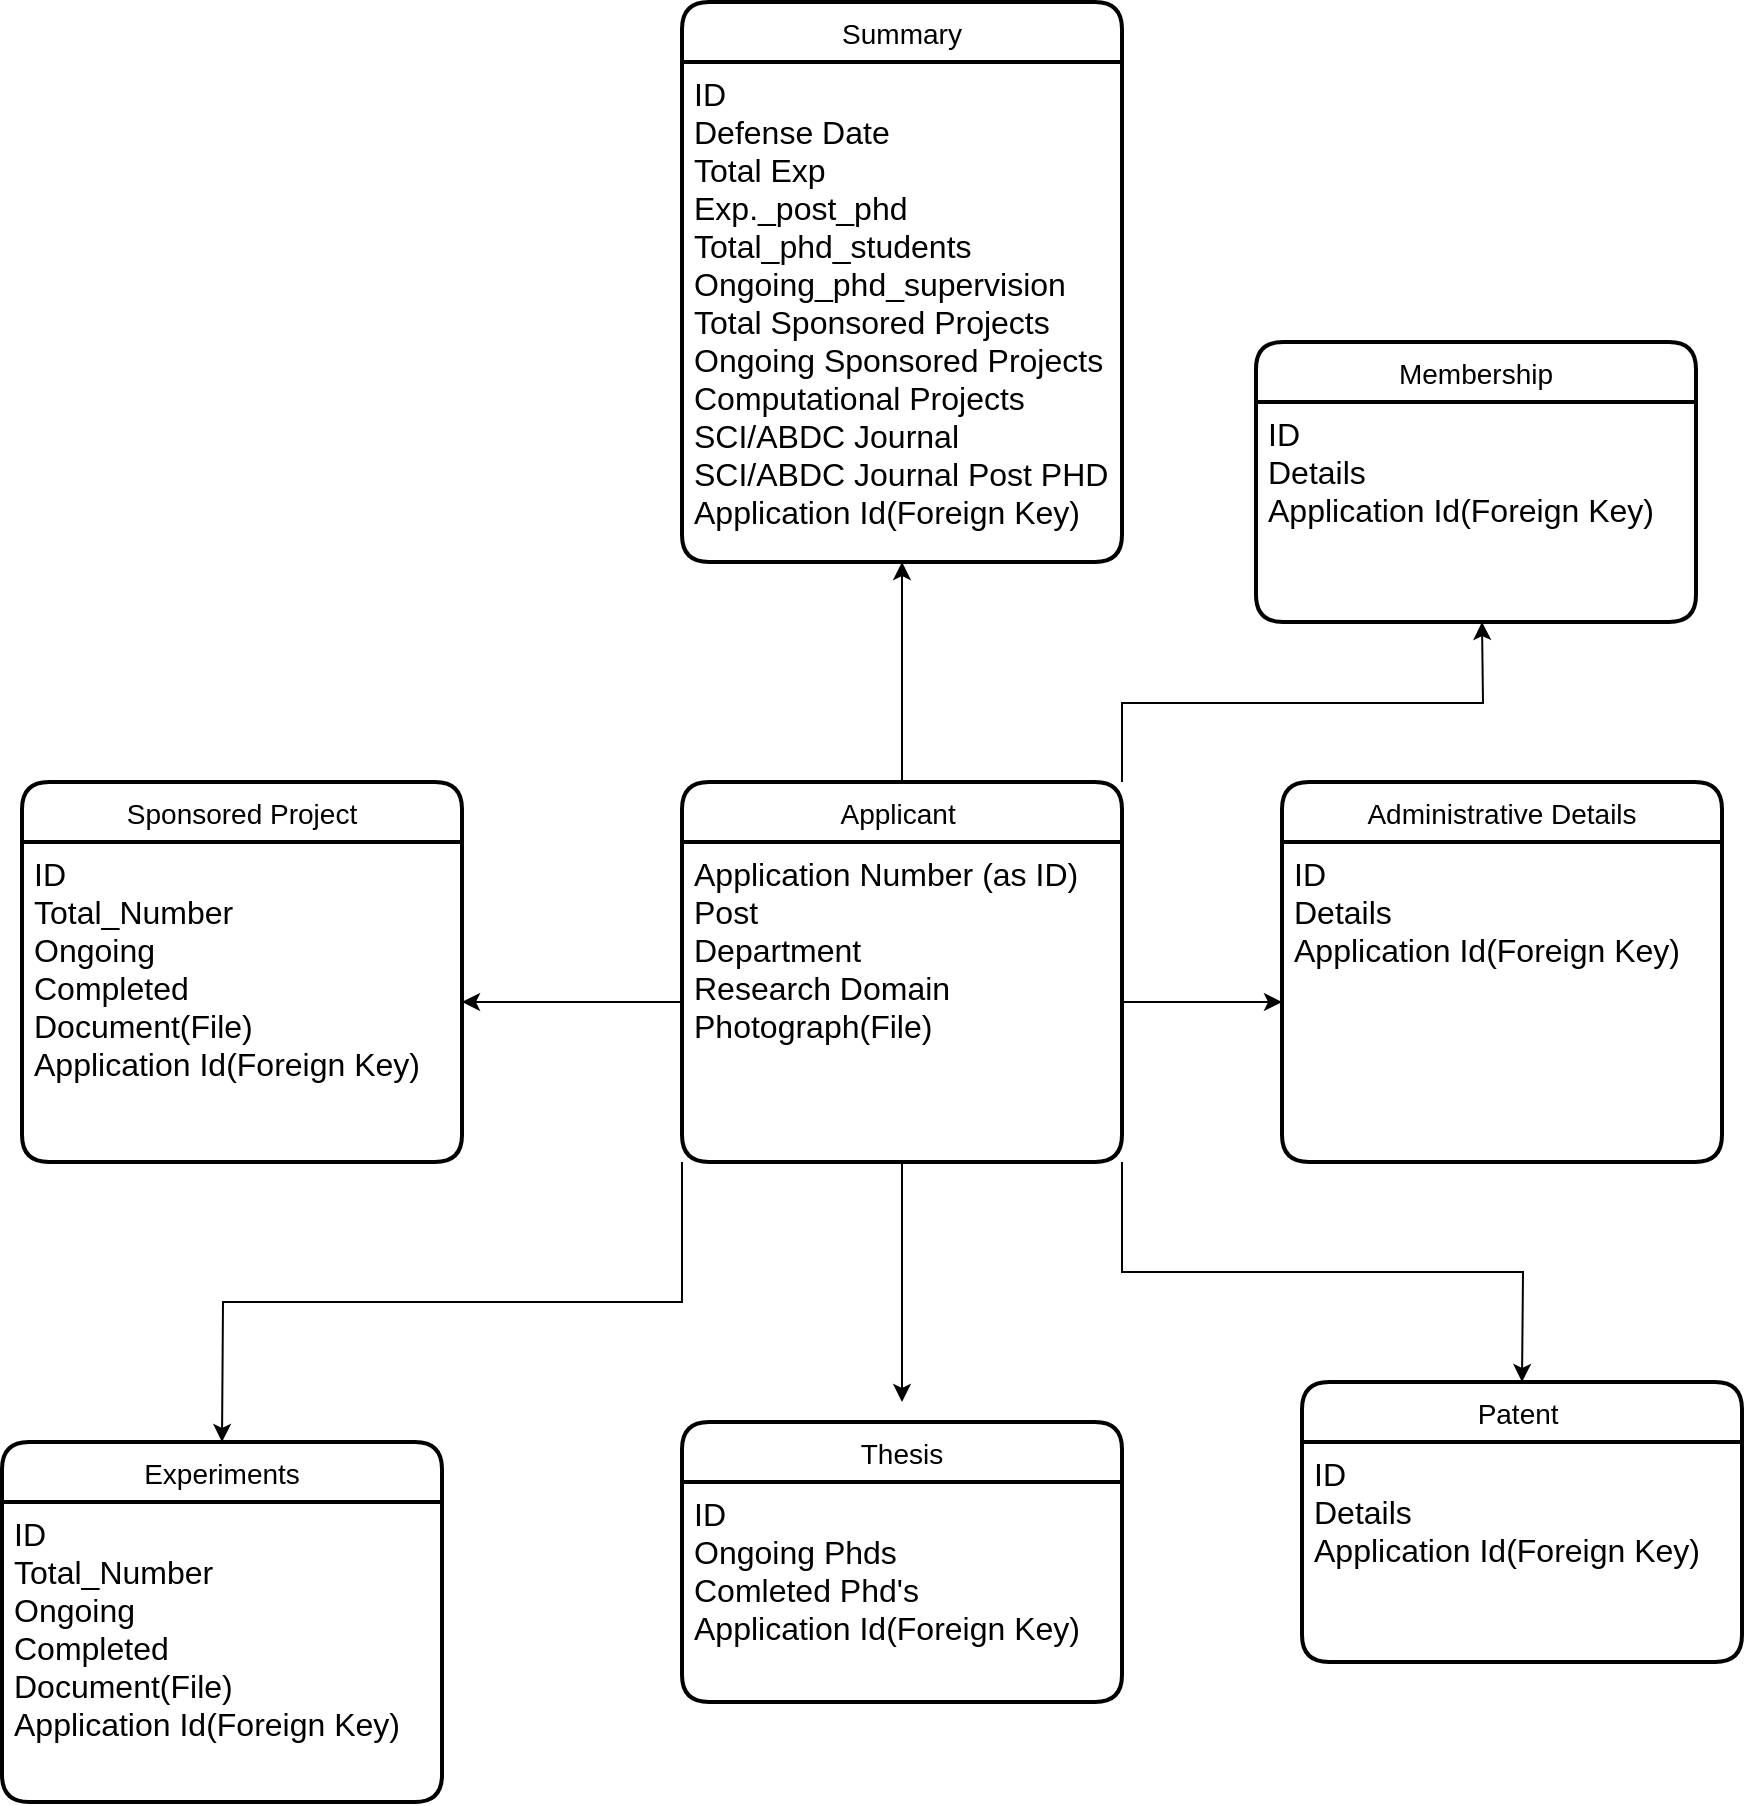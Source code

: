 <mxfile version="14.6.6" type="github">
  <diagram id="C5RBs43oDa-KdzZeNtuy" name="Page-1">
    <mxGraphModel dx="2177" dy="1943" grid="1" gridSize="10" guides="1" tooltips="1" connect="1" arrows="1" fold="1" page="1" pageScale="1" pageWidth="827" pageHeight="1169" math="0" shadow="0">
      <root>
        <mxCell id="WIyWlLk6GJQsqaUBKTNV-0" />
        <mxCell id="WIyWlLk6GJQsqaUBKTNV-1" parent="WIyWlLk6GJQsqaUBKTNV-0" />
        <mxCell id="6I0VVSI5k4A_mjNZAuqt-23" style="edgeStyle=orthogonalEdgeStyle;rounded=0;orthogonalLoop=1;jettySize=auto;html=1;exitX=1;exitY=0;exitDx=0;exitDy=0;" parent="WIyWlLk6GJQsqaUBKTNV-1" source="6I0VVSI5k4A_mjNZAuqt-0" edge="1">
          <mxGeometry relative="1" as="geometry">
            <mxPoint x="720" y="200" as="targetPoint" />
          </mxGeometry>
        </mxCell>
        <mxCell id="6I0VVSI5k4A_mjNZAuqt-27" style="edgeStyle=orthogonalEdgeStyle;rounded=0;orthogonalLoop=1;jettySize=auto;html=1;exitX=0.5;exitY=0;exitDx=0;exitDy=0;" parent="WIyWlLk6GJQsqaUBKTNV-1" source="6I0VVSI5k4A_mjNZAuqt-0" edge="1">
          <mxGeometry relative="1" as="geometry">
            <mxPoint x="430" y="170" as="targetPoint" />
          </mxGeometry>
        </mxCell>
        <mxCell id="6I0VVSI5k4A_mjNZAuqt-0" value="Applicant " style="swimlane;childLayout=stackLayout;horizontal=1;startSize=30;horizontalStack=0;rounded=1;fontSize=14;fontStyle=0;strokeWidth=2;resizeParent=0;resizeLast=1;shadow=0;dashed=0;align=center;fontFamily=Helvetica;gradientColor=#ffffff;" parent="WIyWlLk6GJQsqaUBKTNV-1" vertex="1">
          <mxGeometry x="320" y="280" width="220" height="190" as="geometry" />
        </mxCell>
        <mxCell id="6I0VVSI5k4A_mjNZAuqt-1" value="Application Number (as ID)&#xa;Post&#xa;Department&#xa;Research Domain&#xa;Photograph(File)" style="align=left;strokeColor=none;fillColor=none;spacingLeft=4;fontSize=16;verticalAlign=top;resizable=0;rotatable=0;part=1;" parent="6I0VVSI5k4A_mjNZAuqt-0" vertex="1">
          <mxGeometry y="30" width="220" height="160" as="geometry" />
        </mxCell>
        <mxCell id="6I0VVSI5k4A_mjNZAuqt-7" value="Thesis" style="swimlane;childLayout=stackLayout;horizontal=1;startSize=30;horizontalStack=0;rounded=1;fontSize=14;fontStyle=0;strokeWidth=2;resizeParent=0;resizeLast=1;shadow=0;dashed=0;align=center;fontFamily=Helvetica;gradientColor=#ffffff;" parent="WIyWlLk6GJQsqaUBKTNV-1" vertex="1">
          <mxGeometry x="320" y="600" width="220" height="140" as="geometry" />
        </mxCell>
        <mxCell id="6I0VVSI5k4A_mjNZAuqt-8" value="ID&#xa;Ongoing Phds&#xa;Comleted Phd&#39;s&#xa;Application Id(Foreign Key)" style="align=left;strokeColor=none;fillColor=none;spacingLeft=4;fontSize=16;verticalAlign=top;resizable=0;rotatable=0;part=1;" parent="6I0VVSI5k4A_mjNZAuqt-7" vertex="1">
          <mxGeometry y="30" width="220" height="110" as="geometry" />
        </mxCell>
        <mxCell id="6I0VVSI5k4A_mjNZAuqt-10" style="edgeStyle=orthogonalEdgeStyle;rounded=0;orthogonalLoop=1;jettySize=auto;html=1;" parent="WIyWlLk6GJQsqaUBKTNV-1" source="6I0VVSI5k4A_mjNZAuqt-1" edge="1">
          <mxGeometry relative="1" as="geometry">
            <mxPoint x="430" y="590" as="targetPoint" />
          </mxGeometry>
        </mxCell>
        <mxCell id="6I0VVSI5k4A_mjNZAuqt-11" style="edgeStyle=orthogonalEdgeStyle;rounded=0;orthogonalLoop=1;jettySize=auto;html=1;" parent="WIyWlLk6GJQsqaUBKTNV-1" source="6I0VVSI5k4A_mjNZAuqt-1" edge="1">
          <mxGeometry relative="1" as="geometry">
            <mxPoint x="620" y="390" as="targetPoint" />
          </mxGeometry>
        </mxCell>
        <mxCell id="6I0VVSI5k4A_mjNZAuqt-12" value="Administrative Details" style="swimlane;childLayout=stackLayout;horizontal=1;startSize=30;horizontalStack=0;rounded=1;fontSize=14;fontStyle=0;strokeWidth=2;resizeParent=0;resizeLast=1;shadow=0;dashed=0;align=center;fontFamily=Helvetica;gradientColor=#ffffff;" parent="WIyWlLk6GJQsqaUBKTNV-1" vertex="1">
          <mxGeometry x="620" y="280" width="220" height="190" as="geometry" />
        </mxCell>
        <mxCell id="6I0VVSI5k4A_mjNZAuqt-13" value="ID&#xa;Details&#xa;Application Id(Foreign Key)" style="align=left;strokeColor=none;fillColor=none;spacingLeft=4;fontSize=16;verticalAlign=top;resizable=0;rotatable=0;part=1;" parent="6I0VVSI5k4A_mjNZAuqt-12" vertex="1">
          <mxGeometry y="30" width="220" height="160" as="geometry" />
        </mxCell>
        <mxCell id="6I0VVSI5k4A_mjNZAuqt-14" style="edgeStyle=orthogonalEdgeStyle;rounded=0;orthogonalLoop=1;jettySize=auto;html=1;" parent="WIyWlLk6GJQsqaUBKTNV-1" source="6I0VVSI5k4A_mjNZAuqt-1" edge="1">
          <mxGeometry relative="1" as="geometry">
            <mxPoint x="210" y="390" as="targetPoint" />
          </mxGeometry>
        </mxCell>
        <mxCell id="6I0VVSI5k4A_mjNZAuqt-15" value="Sponsored Project" style="swimlane;childLayout=stackLayout;horizontal=1;startSize=30;horizontalStack=0;rounded=1;fontSize=14;fontStyle=0;strokeWidth=2;resizeParent=0;resizeLast=1;shadow=0;dashed=0;align=center;fontFamily=Helvetica;gradientColor=#ffffff;" parent="WIyWlLk6GJQsqaUBKTNV-1" vertex="1">
          <mxGeometry x="-10" y="280" width="220" height="190" as="geometry" />
        </mxCell>
        <mxCell id="6I0VVSI5k4A_mjNZAuqt-16" value="ID&#xa;Total_Number&#xa;Ongoing &#xa;Completed&#xa;Document(File)&#xa;Application Id(Foreign Key)" style="align=left;strokeColor=none;fillColor=none;spacingLeft=4;fontSize=16;verticalAlign=top;resizable=0;rotatable=0;part=1;" parent="6I0VVSI5k4A_mjNZAuqt-15" vertex="1">
          <mxGeometry y="30" width="220" height="160" as="geometry" />
        </mxCell>
        <mxCell id="6I0VVSI5k4A_mjNZAuqt-17" style="edgeStyle=orthogonalEdgeStyle;rounded=0;orthogonalLoop=1;jettySize=auto;html=1;exitX=0;exitY=1;exitDx=0;exitDy=0;" parent="WIyWlLk6GJQsqaUBKTNV-1" source="6I0VVSI5k4A_mjNZAuqt-1" edge="1">
          <mxGeometry relative="1" as="geometry">
            <mxPoint x="90" y="610" as="targetPoint" />
          </mxGeometry>
        </mxCell>
        <mxCell id="6I0VVSI5k4A_mjNZAuqt-18" value="Experiments" style="swimlane;childLayout=stackLayout;horizontal=1;startSize=30;horizontalStack=0;rounded=1;fontSize=14;fontStyle=0;strokeWidth=2;resizeParent=0;resizeLast=1;shadow=0;dashed=0;align=center;fontFamily=Helvetica;gradientColor=#ffffff;" parent="WIyWlLk6GJQsqaUBKTNV-1" vertex="1">
          <mxGeometry x="-20" y="610" width="220" height="180" as="geometry" />
        </mxCell>
        <mxCell id="6I0VVSI5k4A_mjNZAuqt-19" value="ID&#xa;Total_Number&#xa;Ongoing&#xa;Completed&#xa;Document(File)&#xa;Application Id(Foreign Key)" style="align=left;strokeColor=none;fillColor=none;spacingLeft=4;fontSize=16;verticalAlign=top;resizable=0;rotatable=0;part=1;" parent="6I0VVSI5k4A_mjNZAuqt-18" vertex="1">
          <mxGeometry y="30" width="220" height="150" as="geometry" />
        </mxCell>
        <mxCell id="6I0VVSI5k4A_mjNZAuqt-20" style="edgeStyle=orthogonalEdgeStyle;rounded=0;orthogonalLoop=1;jettySize=auto;html=1;exitX=1;exitY=1;exitDx=0;exitDy=0;" parent="WIyWlLk6GJQsqaUBKTNV-1" source="6I0VVSI5k4A_mjNZAuqt-1" edge="1">
          <mxGeometry relative="1" as="geometry">
            <mxPoint x="740" y="580" as="targetPoint" />
          </mxGeometry>
        </mxCell>
        <mxCell id="6I0VVSI5k4A_mjNZAuqt-21" value="Patent " style="swimlane;childLayout=stackLayout;horizontal=1;startSize=30;horizontalStack=0;rounded=1;fontSize=14;fontStyle=0;strokeWidth=2;resizeParent=0;resizeLast=1;shadow=0;dashed=0;align=center;fontFamily=Helvetica;gradientColor=#ffffff;" parent="WIyWlLk6GJQsqaUBKTNV-1" vertex="1">
          <mxGeometry x="630" y="580" width="220" height="140" as="geometry" />
        </mxCell>
        <mxCell id="6I0VVSI5k4A_mjNZAuqt-22" value="ID&#xa;Details&#xa;Application Id(Foreign Key)" style="align=left;strokeColor=none;fillColor=none;spacingLeft=4;fontSize=16;verticalAlign=top;resizable=0;rotatable=0;part=1;" parent="6I0VVSI5k4A_mjNZAuqt-21" vertex="1">
          <mxGeometry y="30" width="220" height="110" as="geometry" />
        </mxCell>
        <mxCell id="6I0VVSI5k4A_mjNZAuqt-24" value="Membership" style="swimlane;childLayout=stackLayout;horizontal=1;startSize=30;horizontalStack=0;rounded=1;fontSize=14;fontStyle=0;strokeWidth=2;resizeParent=0;resizeLast=1;shadow=0;dashed=0;align=center;fontFamily=Helvetica;gradientColor=#ffffff;" parent="WIyWlLk6GJQsqaUBKTNV-1" vertex="1">
          <mxGeometry x="607" y="60" width="220" height="140" as="geometry" />
        </mxCell>
        <mxCell id="6I0VVSI5k4A_mjNZAuqt-25" value="ID&#xa;Details&#xa;Application Id(Foreign Key)" style="align=left;strokeColor=none;fillColor=none;spacingLeft=4;fontSize=16;verticalAlign=top;resizable=0;rotatable=0;part=1;" parent="6I0VVSI5k4A_mjNZAuqt-24" vertex="1">
          <mxGeometry y="30" width="220" height="110" as="geometry" />
        </mxCell>
        <mxCell id="6I0VVSI5k4A_mjNZAuqt-28" value="Summary" style="swimlane;childLayout=stackLayout;horizontal=1;startSize=30;horizontalStack=0;rounded=1;fontSize=14;fontStyle=0;strokeWidth=2;resizeParent=0;resizeLast=1;shadow=0;dashed=0;align=center;fontFamily=Helvetica;gradientColor=#ffffff;" parent="WIyWlLk6GJQsqaUBKTNV-1" vertex="1">
          <mxGeometry x="320" y="-110" width="220" height="280" as="geometry" />
        </mxCell>
        <mxCell id="6I0VVSI5k4A_mjNZAuqt-29" value="ID&#xa;Defense Date&#xa;Total Exp&#xa;Exp._post_phd&#xa;Total_phd_students&#xa;Ongoing_phd_supervision&#xa;Total Sponsored Projects&#xa;Ongoing Sponsored Projects&#xa;Computational Projects &#xa;SCI/ABDC Journal &#xa;SCI/ABDC Journal Post PHD&#xa;Application Id(Foreign Key)" style="align=left;strokeColor=none;fillColor=none;spacingLeft=4;fontSize=16;verticalAlign=top;resizable=0;rotatable=0;part=1;" parent="6I0VVSI5k4A_mjNZAuqt-28" vertex="1">
          <mxGeometry y="30" width="220" height="250" as="geometry" />
        </mxCell>
      </root>
    </mxGraphModel>
  </diagram>
</mxfile>
